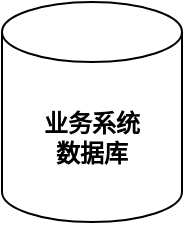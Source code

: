 <mxfile version="24.2.3" type="github">
  <diagram name="Page-1" id="j1ily-13pOXV_0wP2RHP">
    <mxGraphModel dx="1194" dy="756" grid="1" gridSize="10" guides="1" tooltips="1" connect="1" arrows="1" fold="1" page="1" pageScale="1" pageWidth="850" pageHeight="1100" math="0" shadow="0">
      <root>
        <mxCell id="0" />
        <mxCell id="1" parent="0" />
        <mxCell id="ZaP1nnSg_37Krj1BMkHy-1" value="&lt;b&gt;业务系统&lt;/b&gt;&lt;div&gt;&lt;b&gt;数据库&lt;/b&gt;&lt;/div&gt;" style="shape=cylinder3;whiteSpace=wrap;html=1;boundedLbl=1;backgroundOutline=1;size=15;" vertex="1" parent="1">
          <mxGeometry x="180" y="340" width="90" height="110" as="geometry" />
        </mxCell>
      </root>
    </mxGraphModel>
  </diagram>
</mxfile>
